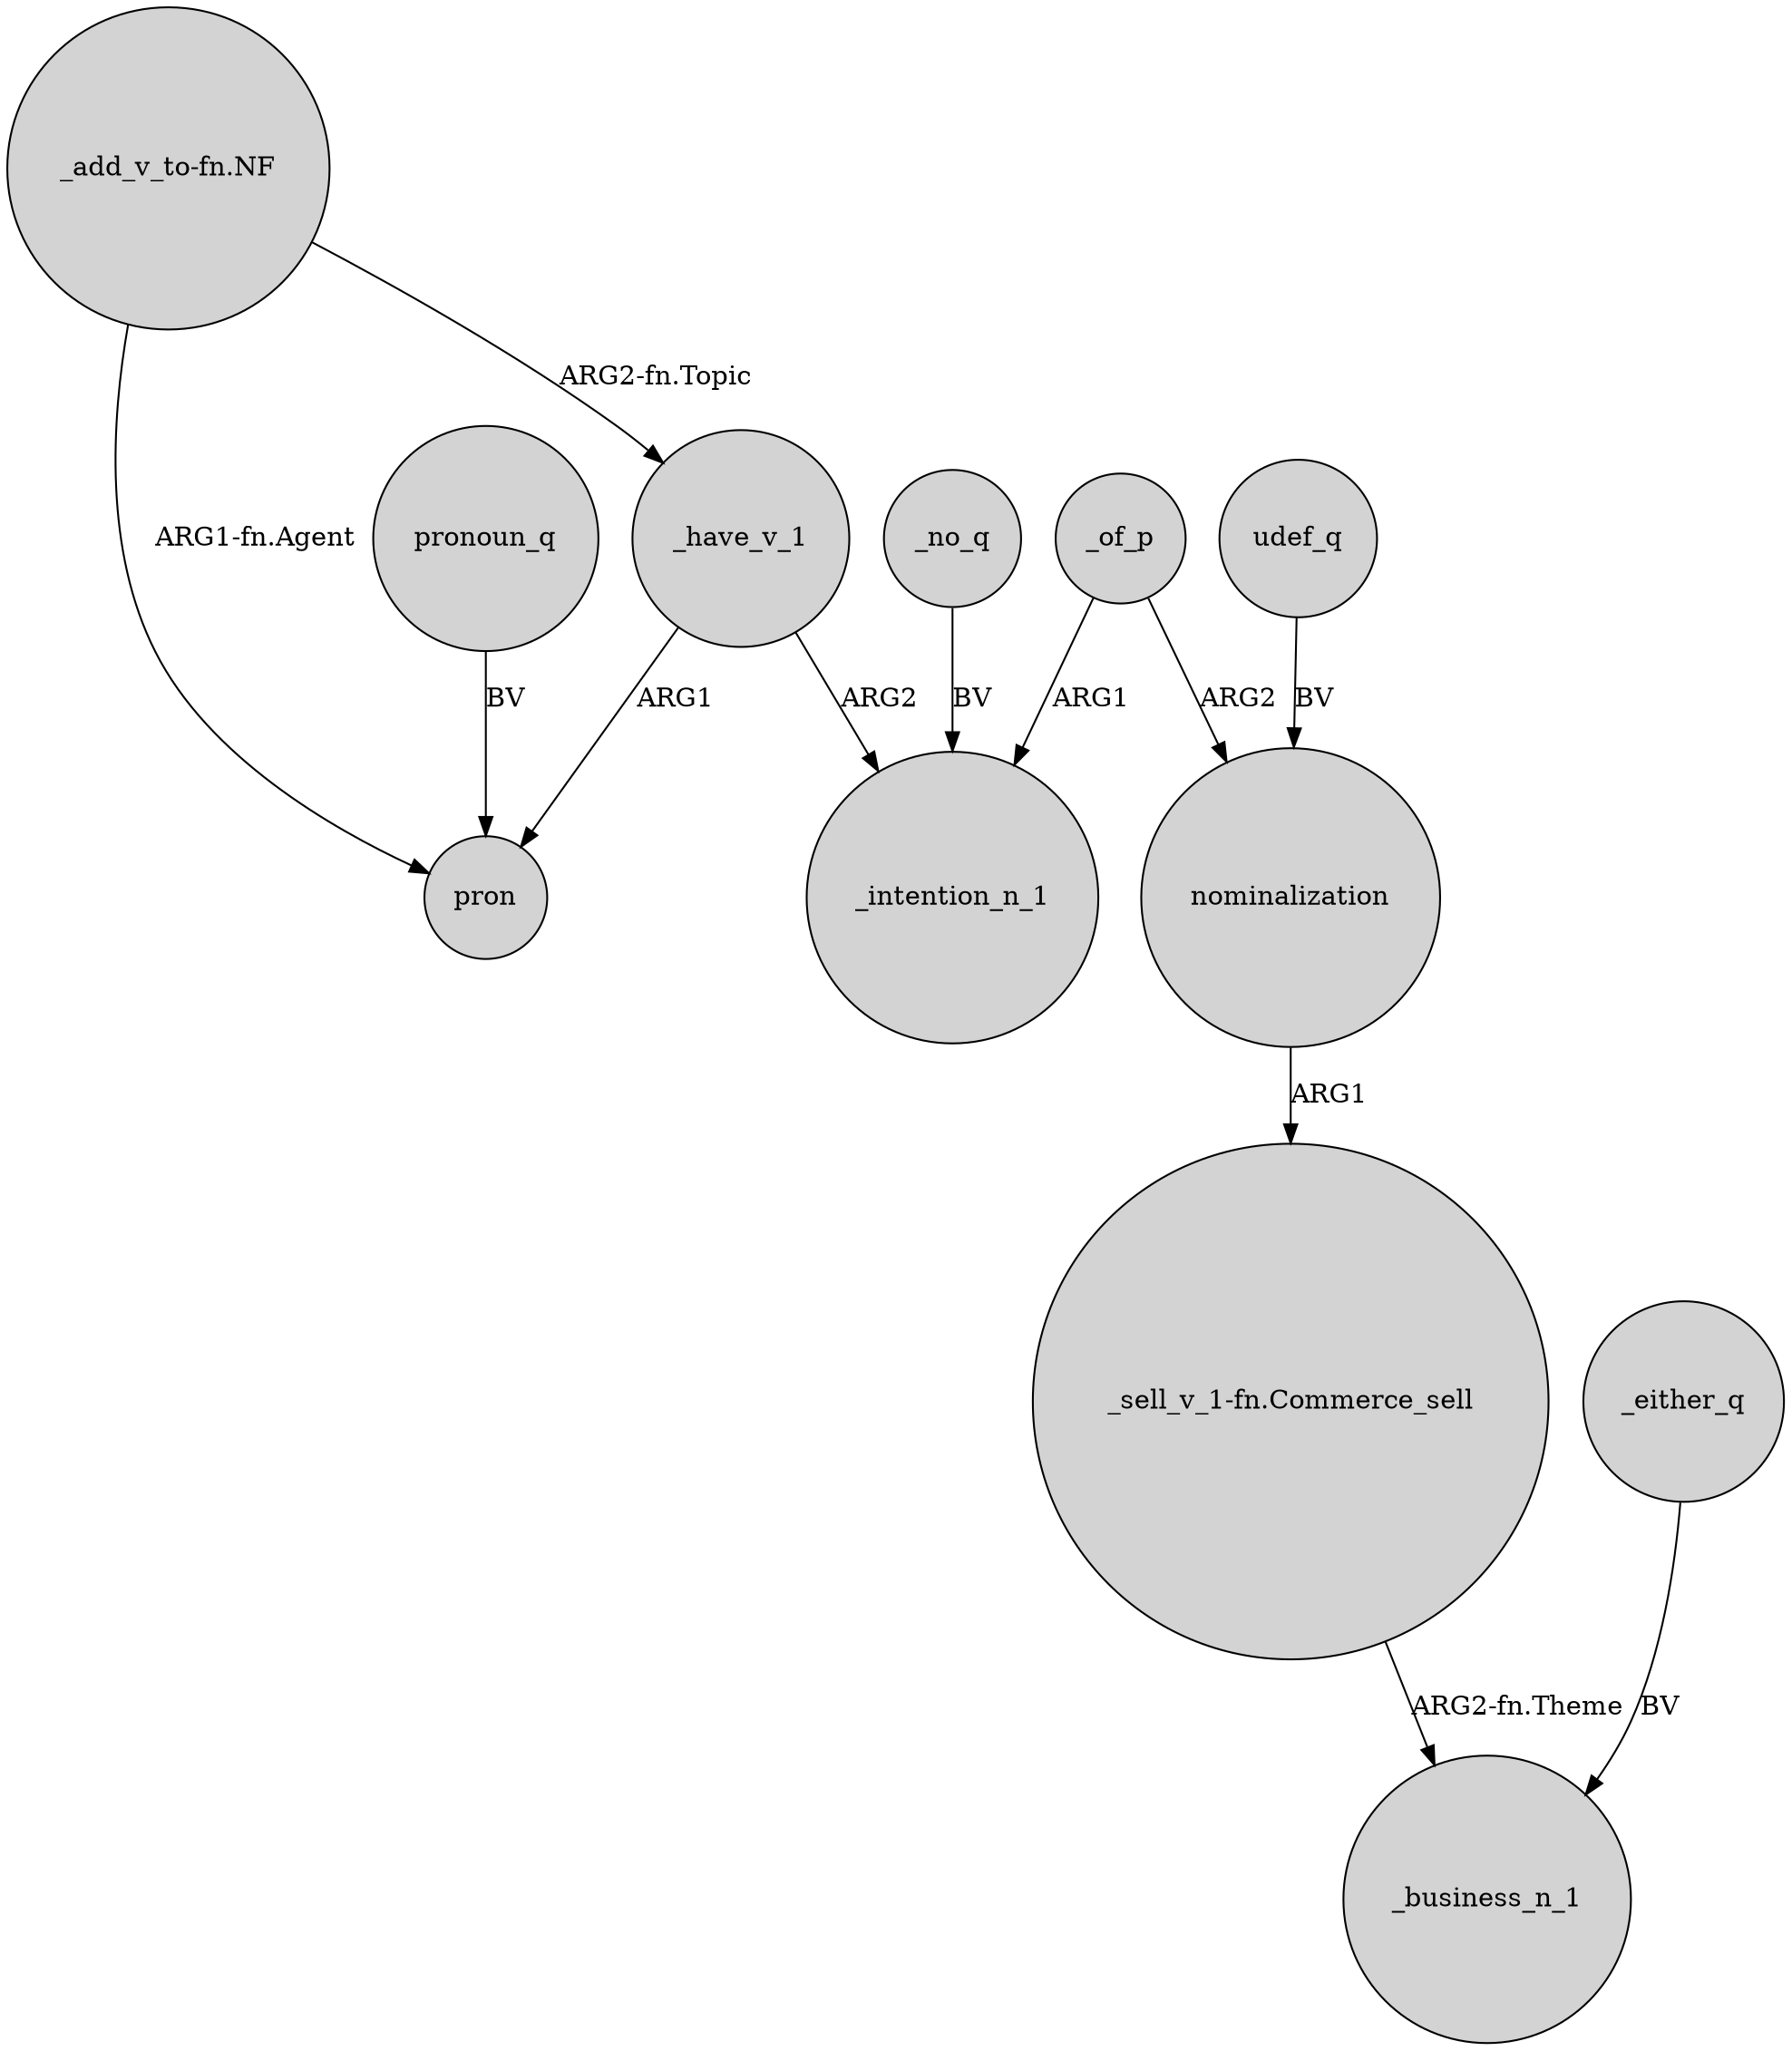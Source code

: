 digraph {
	node [shape=circle style=filled]
	_have_v_1 -> pron [label=ARG1]
	nominalization -> "_sell_v_1-fn.Commerce_sell" [label=ARG1]
	"_add_v_to-fn.NF" -> _have_v_1 [label="ARG2-fn.Topic"]
	_have_v_1 -> _intention_n_1 [label=ARG2]
	_no_q -> _intention_n_1 [label=BV]
	_of_p -> nominalization [label=ARG2]
	udef_q -> nominalization [label=BV]
	_of_p -> _intention_n_1 [label=ARG1]
	"_sell_v_1-fn.Commerce_sell" -> _business_n_1 [label="ARG2-fn.Theme"]
	"_add_v_to-fn.NF" -> pron [label="ARG1-fn.Agent"]
	_either_q -> _business_n_1 [label=BV]
	pronoun_q -> pron [label=BV]
}
